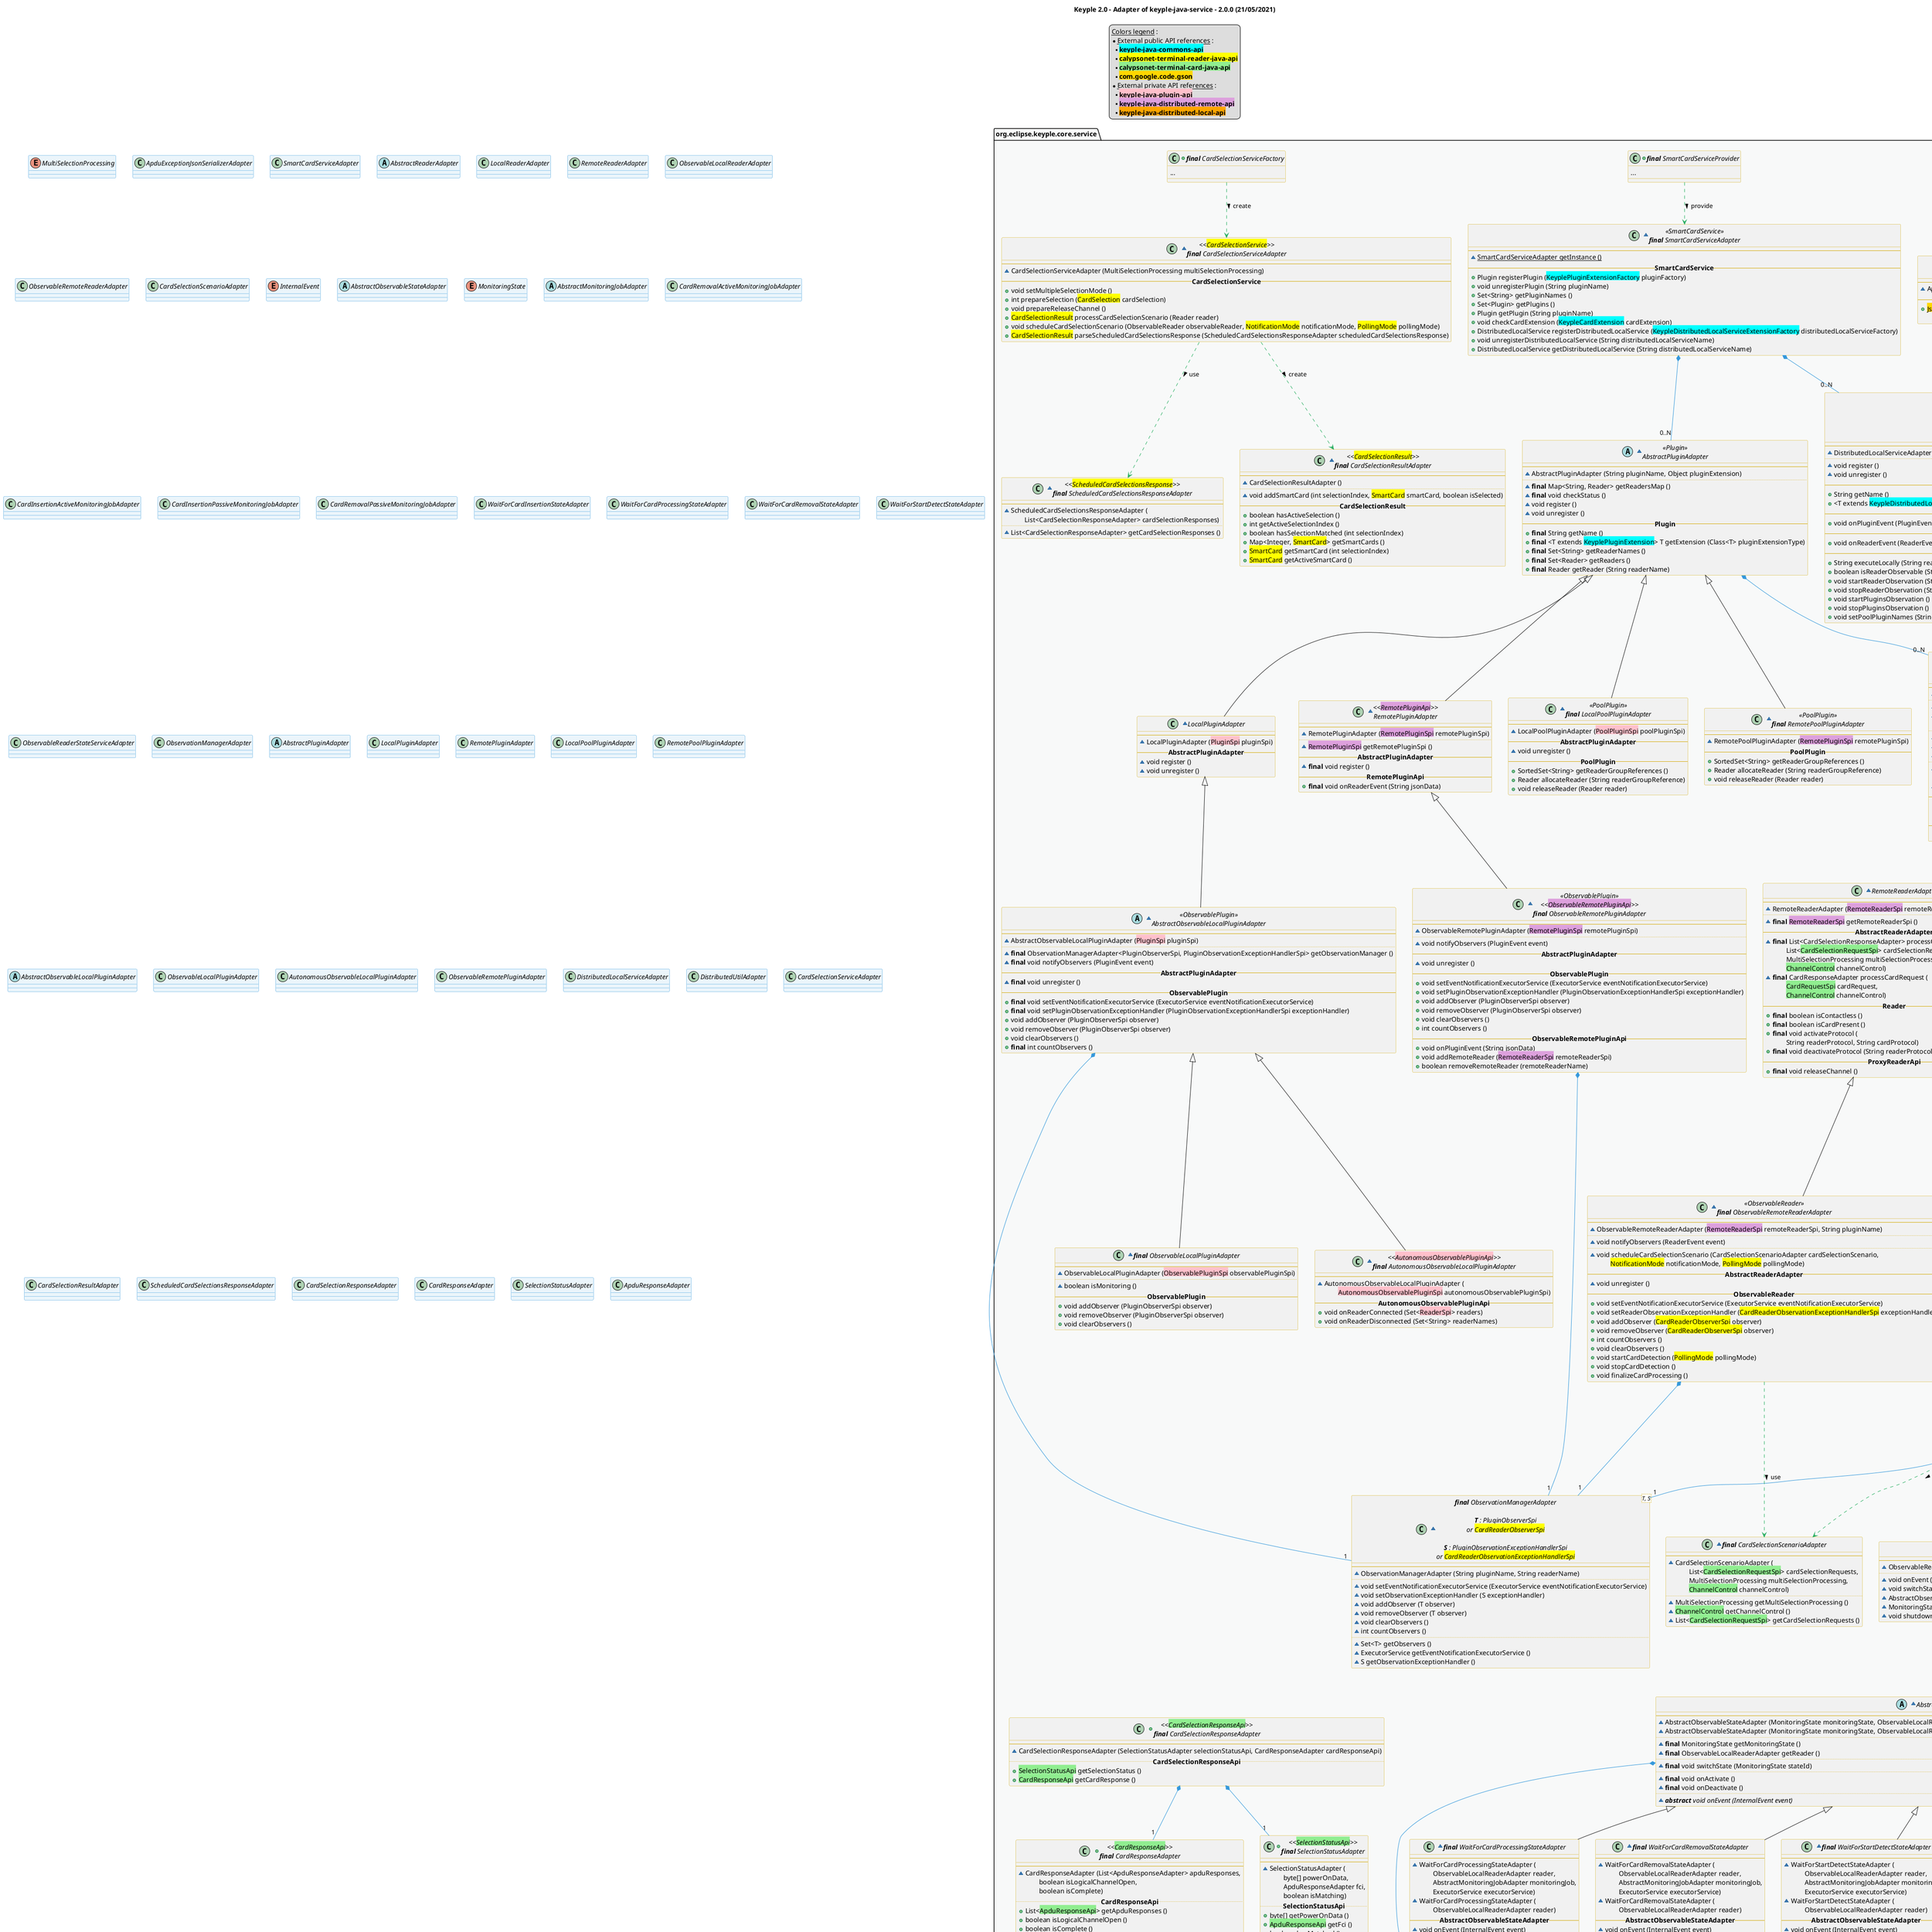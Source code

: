 @startuml
title
    Keyple 2.0 - Adapter of keyple-java-service - 2.0.0 (21/05/2021)
end title

' == THEME ==

'Couleurs issues de : https://htmlcolorcodes.com/fr/tableau-de-couleur/tableau-de-couleur-design-plat/
!define C_GREY1 F8F9F9
!define C_GREY2 F2F3F4
!define C_GREY3 E5E7E9
!define C_GREY4 D7DBDD
!define C_GREY5 CACFD2
!define C_GREY6 BDC3C7
!define C_LINK 3498DB
!define C_USE 27AE60

skinparam Shadowing false
skinparam ClassFontStyle italic
skinparam ClassBorderColor #D4AC0D
skinparam stereotypeABorderColor #A9DCDF
skinparam stereotypeIBorderColor #B4A7E5
skinparam stereotypeCBorderColor #ADD1B2
skinparam stereotypeEBorderColor #EB93DF
' Red
skinparam ClassBackgroundColor<<red>> #FDEDEC
skinparam ClassBorderColor<<red>> #E74C3C
hide <<red>> stereotype
' Purple
skinparam ClassBackgroundColor<<purple>> #F4ECF7
skinparam ClassBorderColor<<purple>> #8E44AD
hide <<purple>> stereotype
' blue
skinparam ClassBackgroundColor<<blue>> #EBF5FB
skinparam ClassBorderColor<<blue>> #3498DB
hide <<blue>> stereotype
' Green
skinparam ClassBackgroundColor<<green>> #E9F7EF
skinparam ClassBorderColor<<green>> #27AE60
hide <<green>> stereotype
' Grey
skinparam ClassBackgroundColor<<grey>> #EAECEE
skinparam ClassBorderColor<<grey>> #2C3E50
hide <<grey>> stereotype

' == CONTENT ==

legend top
    __Colors legend__ :
    * __External public API references__ :
    ** <back:cyan>**keyple-java-commons-api**</back>
    ** <back:yellow>**calypsonet-terminal-reader-java-api**</back>
    ** <back:lightGreen>**calypsonet-terminal-card-java-api**</back>
    ** <back:gold>**com.google.code.gson**</back>
    * __External private API references__ :
    ** <back:pink>**keyple-java-plugin-api**</back>
    ** <back:plum>**keyple-java-distributed-remote-api**</back>
    ** <back:orange>**keyple-java-distributed-local-api**</back>
end legend

package "org.eclipse.keyple.core.service" as service {
    ' SERVICE
    +class "**final** ServiceProperties" as ApiProperties {
        +{static} **final** String VERSION
    }
    +class "**final** SmartCardServiceProvider" as SmartCardServiceProvider {
        ...
    }
    ' ADAPTERS
    ~enum MultiSelectionProcessing {
        FIRST_MATCH
        PROCESS_ALL
    }
    ~class "<<<back:gold>JsonSerializer</back>>>\n**final** ApduExceptionJsonSerializerAdapter" as ApduExceptionJsonSerializerAdapter {
        --
        ~ApduExceptionJsonSerializerAdapter ()
        -- **JsonSerializer** --
        +<back:gold>JsonElement</back> serialize (<back:lightGreen>AbstractApduException</back> exception,
            \t<back:gold>Type</back> type, <back:gold>JsonSerializationContext</back> jsonSerializationContext)
    }
    ~class "<<SmartCardService>>\n**final** SmartCardServiceAdapter" as SmartCardServiceAdapter {
        --
        ~{static} SmartCardServiceAdapter getInstance ()
        -- **SmartCardService** --
        +Plugin registerPlugin (<back:cyan>KeyplePluginExtensionFactory</back> pluginFactory)
        +void unregisterPlugin (String pluginName)
        +Set<String> getPluginNames ()
        +Set<Plugin> getPlugins ()
        +Plugin getPlugin (String pluginName)
        +void checkCardExtension (<back:cyan>KeypleCardExtension</back> cardExtension)
        +DistributedLocalService registerDistributedLocalService (<back:cyan>KeypleDistributedLocalServiceExtensionFactory</back> distributedLocalServiceFactory)
        +void unregisterDistributedLocalService (String distributedLocalServiceName)
        +DistributedLocalService getDistributedLocalService (String distributedLocalServiceName)
    }
    ' PLUGIN
    ~abstract class "<<Plugin>>\nAbstractPluginAdapter" as AbstractPluginAdapter {
        --
        ~AbstractPluginAdapter (String pluginName, Object pluginExtension)
        ..
        ~**final** Map<String, Reader> getReadersMap ()
        ~**final** void checkStatus ()
        ~void register ()
        ~void unregister ()
        -- **Plugin** --
        +**final** String getName ()
        +**final** <T extends <back:cyan>KeyplePluginExtension</back>> T getExtension (Class<T> pluginExtensionType)
        +**final** Set<String> getReaderNames ()
        +**final** Set<Reader> getReaders ()
        +**final** Reader getReader (String readerName)
    }
    ~class LocalPluginAdapter extends AbstractPluginAdapter {
        --
        ~LocalPluginAdapter (<back:pink>PluginSpi</back> pluginSpi)
        -- **AbstractPluginAdapter** --
        ~void register ()
        ~void unregister ()
    }
    ~class "<<<back:plum>RemotePluginApi</back>>>\nRemotePluginAdapter" as RemotePluginAdapter extends AbstractPluginAdapter {
        --
        ~RemotePluginAdapter (<back:plum>RemotePluginSpi</back> remotePluginSpi)
        ..
        ~<back:plum>RemotePluginSpi</back> getRemotePluginSpi ()
        -- **AbstractPluginAdapter** --
        ~**final** void register ()
        -- **RemotePluginApi** --
        +**final** void onReaderEvent (String jsonData)
    }
    ' POOL PLUGINS
    ~class "<<PoolPlugin>>\n**final** LocalPoolPluginAdapter" as LocalPoolPluginAdapter extends AbstractPluginAdapter {
        --
        ~LocalPoolPluginAdapter (<back:pink>PoolPluginSpi</back> poolPluginSpi)
        -- **AbstractPluginAdapter** --
        ~void unregister ()
        -- **PoolPlugin** --
        +SortedSet<String> getReaderGroupReferences ()
        +Reader allocateReader (String readerGroupReference)
        +void releaseReader (Reader reader)
    }
    ~class "<<PoolPlugin>>\n**final** RemotePoolPluginAdapter" as RemotePoolPluginAdapter extends AbstractPluginAdapter {
        --
        ~RemotePoolPluginAdapter (<back:plum>RemotePluginSpi</back> remotePluginSpi)
        -- **PoolPlugin** --
        +SortedSet<String> getReaderGroupReferences ()
        +Reader allocateReader (String readerGroupReference)
        +void releaseReader (Reader reader)
    }
    ' OBSERVATION MANAGER
    ~class "**final** ObservationManagerAdapter\n\n**T** : PluginObserverSpi\nor <back:yellow>CardReaderObserverSpi</back>\n\n**S** : PluginObservationExceptionHandlerSpi\nor <back:yellow>CardReaderObservationExceptionHandlerSpi</back>" as ObservationManagerAdapter<T, S> {
        --
        ~ObservationManagerAdapter (String pluginName, String readerName)
        ..
        ~void setEventNotificationExecutorService (ExecutorService eventNotificationExecutorService)
        ~void setObservationExceptionHandler (S exceptionHandler)
        ~void addObserver (T observer)
        ~void removeObserver (T observer)
        ~void clearObservers ()
        ~int countObservers ()
        ..
        ~Set<T> getObservers ()
        ~ExecutorService getEventNotificationExecutorService ()
        ~S getObservationExceptionHandler ()
    }
    ' OBSERVABLE PLUGINS
    ~abstract class "<<ObservablePlugin>>\nAbstractObservableLocalPluginAdapter" as AbstractObservableLocalPluginAdapter extends LocalPluginAdapter {
        --
        ~AbstractObservableLocalPluginAdapter (<back:pink>PluginSpi</back> pluginSpi)
        ..
        ~**final** ObservationManagerAdapter<PluginObserverSpi, PluginObservationExceptionHandlerSpi> getObservationManager ()
        ~**final** void notifyObservers (PluginEvent event)
        -- **AbstractPluginAdapter** --
        ~**final** void unregister ()
        -- **ObservablePlugin** --
        +**final** void setEventNotificationExecutorService (ExecutorService eventNotificationExecutorService)
        +**final** void setPluginObservationExceptionHandler (PluginObservationExceptionHandlerSpi exceptionHandler)
        +void addObserver (PluginObserverSpi observer)
        +void removeObserver (PluginObserverSpi observer)
        +void clearObservers ()
        +**final** int countObservers ()
    }
    ~class "**final** ObservableLocalPluginAdapter" as ObservableLocalPluginAdapter extends AbstractObservableLocalPluginAdapter {
        --
        ~ObservableLocalPluginAdapter (<back:pink>ObservablePluginSpi</back> observablePluginSpi)
        ..
        ~boolean isMonitoring ()
        -- **ObservablePlugin** --
        +void addObserver (PluginObserverSpi observer)
        +void removeObserver (PluginObserverSpi observer)
        +void clearObservers ()
    }
    ~class "<<<back:pink>AutonomousObservablePluginApi</back>>>\n**final** AutonomousObservableLocalPluginAdapter" as AutonomousObservableLocalPluginAdapter extends AbstractObservableLocalPluginAdapter {
        --
        ~AutonomousObservableLocalPluginAdapter (
            \t<back:pink>AutonomousObservablePluginSpi</back> autonomousObservablePluginSpi)
        -- **AutonomousObservablePluginApi** --
        +void onReaderConnected (Set<<back:pink>ReaderSpi</back>> readers)
        +void onReaderDisconnected (Set<String> readerNames)
    }
    ~class "<<ObservablePlugin>>\n<<<back:plum>ObservableRemotePluginApi</back>>>\n**final** ObservableRemotePluginAdapter" as ObservableRemotePluginAdapter extends RemotePluginAdapter {
        --
        ~ObservableRemotePluginAdapter (<back:plum>RemotePluginSpi</back> remotePluginSpi)
        ..
        ~void notifyObservers (PluginEvent event)
        -- **AbstractPluginAdapter** --
        ~void unregister ()
        -- **ObservablePlugin** --
        +void setEventNotificationExecutorService (ExecutorService eventNotificationExecutorService)
        +void setPluginObservationExceptionHandler (PluginObservationExceptionHandlerSpi exceptionHandler)
        +void addObserver (PluginObserverSpi observer)
        +void removeObserver (PluginObserverSpi observer)
        +void clearObservers ()
        +int countObservers ()
        -- **ObservableRemotePluginApi** --
        +void onPluginEvent (String jsonData)
        +void addRemoteReader (<back:plum>RemoteReaderSpi</back> remoteReaderSpi)
        +boolean removeRemoteReader (remoteReaderName)
    }
    ' DISTRIBUTED LOCAL SERVICE
    ~class "<<DistributedLocalService>>\n<<PluginObserverSpi>>\n<<<back:yellow>CardReaderObserverSpi</back>>>\n<<<back:orange>LocalServiceApi</back>>>\n**final** DistributedLocalServiceAdapter" as DistributedLocalServiceAdapter {
        --
        ~DistributedLocalServiceAdapter (<back:orange>LocalServiceSpi</back> localServiceSpi)
        ..
        ~void register ()
        ~void unregister ()
        -- **DistributedLocalService** --
        +String getName ()
        +<T extends <back:cyan>KeypleDistributedLocalServiceExtension</back>> T getExtension (Class<T> distributedLocalServiceExtensionType)
        -- **PluginObserverSpi** --
        +void onPluginEvent (PluginEvent pluginEvent)
        -- **CardReaderObserverSpi** --
        +void onReaderEvent (ReaderEvent readerEvent)
        -- **LocalServiceApi** --
        +String executeLocally (String readerName, String jsonData)
        +boolean isReaderObservable (String readerName)
        +void startReaderObservation (String readerName)
        +void stopReaderObservation (String readerName)
        +void startPluginsObservation ()
        +void stopPluginsObservation ()
        +void setPoolPluginNames (String... poolPluginNames)
    }
    ~class "**final** DistributedUtilAdapter" as DistributedUtilAdapter {
        --
        ~{static} JsonObject executePluginServiceRemotely (
            \tJsonObject input, <back:plum>RemotePluginSpi</back> remotePluginSpi,
            \tString pluginName, Logger logger)
        ~{static} JsonObject executeReaderServiceRemotely (
            \tJsonObject input, <back:plum>RemoteReaderSpi</back> remoteReaderSpi,
            \tString readerName, String pluginName, Logger logger)
        ~{static} void throwRuntimeException (Exception e)
    }
    ' READERS
    ~abstract class "<<Reader>>\n<<<back:lightGreen>ProxyReaderApi</back>>>\nAbstractReaderAdapter" as AbstractReaderAdapter {
        --
        ~AbstractReaderAdapter (String readerName, Object readerExtension, String pluginName)
        ..
        ~**final** String getPluginName ()
        ~**final** List<CardSelectionResponseAdapter> transmitCardSelectionRequests (List<<back:lightGreen>CardSelectionRequestSpi</back>> cardSelectionRequests,
            \tMultiSelectionProcessing multiSelectionProcessing, <back:lightGreen>ChannelControl</back> channelControl)
        ..
        ~**final** void checkStatus ()
        ~**final** void register ()
        ~void unregister ()
        ..
        ~{abstract} **abstract** List<CardSelectionResponseAdapter> processCardSelectionRequests (List<<back:lightGreen>CardSelectionRequestSpi</back>> cardSelectionRequests,
            \tMultiSelectionProcessing multiSelectionProcessing, <back:lightGreen>ChannelControl</back> channelControl)
        ~{abstract} **abstract** CardResponseAdapter processCardRequest (<back:lightGreen>CardRequestSpi</back> cardRequest, <back:lightGreen>ChannelControl</back> channelControl)
        -- **Reader** --
        +**final** String getName ()
        +**final** <T extends <back:cyan>KeypleReaderExtension</back>> T getExtension (Class<T> readerExtensionType)
        -- **ProxyReaderApi** --
        +**final** <back:lightGreen>CardResponseApi</back> transmitCardRequest (<back:lightGreen>CardRequestSpi</back> cardRequest, <back:lightGreen>ChannelControl</back> channelControl)
    }
    ~class LocalReaderAdapter extends AbstractReaderAdapter {
        --
        ~LocalReaderAdapter (<back:pink>ReaderSpi</back> readerSpi, String pluginName)
        ..
        ~**final** <back:pink>ReaderSpi</back> getReaderSpi ()
        ~**final** boolean isLogicalChannelOpen ()
        ~**final** void closeLogicalAndPhysicalChannelsSilently ()
        -- **AbstractReaderAdapter** --
        ~void unregister ()
        ~**final** List<CardSelectionResponseAdapter> processCardSelectionRequests (
            \tList<<back:lightGreen>CardSelectionRequestSpi</back>> cardSelectionRequests,
            \tMultiSelectionProcessing multiSelectionProcessing,
            \t<back:lightGreen>ChannelControl</back> channelControl)
        ~**final** CardResponseAdapter processCardRequest (
            \t<back:lightGreen>CardRequestSpi</back> cardRequest,
            \t<back:lightGreen>ChannelControl</back> channelControl)
        -- **Reader** --
        +**final** boolean isContactless ()
        +boolean isCardPresent ()
        +**final** void activateProtocol (
            \tString readerProtocol, String cardProtocol)
        +**final** void deactivateProtocol (String readerProtocol)
        -- **ProxyReaderApi** --
        +**final** void releaseChannel ()
    }
    ~class RemoteReaderAdapter extends AbstractReaderAdapter {
        --
        ~RemoteReaderAdapter (<back:plum>RemoteReaderSpi</back> remoteReaderSpi, String pluginName)
        ..
        ~**final** <back:plum>RemoteReaderSpi</back> getRemoteReaderSpi ()
        -- **AbstractReaderAdapter** --
        ~**final** List<CardSelectionResponseAdapter> processCardSelectionRequests (
            \tList<<back:lightGreen>CardSelectionRequestSpi</back>> cardSelectionRequests,
            \tMultiSelectionProcessing multiSelectionProcessing,
            \t<back:lightGreen>ChannelControl</back> channelControl)
        ~**final** CardResponseAdapter processCardRequest (
            \t<back:lightGreen>CardRequestSpi</back> cardRequest,
            \t<back:lightGreen>ChannelControl</back> channelControl)
        -- **Reader** --
        +**final** boolean isContactless ()
        +**final** boolean isCardPresent ()
        +**final** void activateProtocol (
            \tString readerProtocol, String cardProtocol)
        +**final** void deactivateProtocol (String readerProtocol)
        -- **ProxyReaderApi** --
        +**final** void releaseChannel ()
    }
    ~class "**final** CardSelectionScenarioAdapter" as CardSelectionScenarioAdapter {
        --
        ~CardSelectionScenarioAdapter (
            \tList<<back:lightGreen>CardSelectionRequestSpi</back>> cardSelectionRequests,
            \tMultiSelectionProcessing multiSelectionProcessing,
            \t<back:lightGreen>ChannelControl</back> channelControl)
        ..
        ~MultiSelectionProcessing getMultiSelectionProcessing ()
        ~<back:lightGreen>ChannelControl</back> getChannelControl ()
        ~List<<back:lightGreen>CardSelectionRequestSpi</back>> getCardSelectionRequests ()
    }
    ~class "<<ObservableReader>>\n<<<back:pink>WaitForCardInsertionAutonomousReaderApi</back>>>\n<<<back:pink>WaitForCardRemovalAutonomousReaderApi</back>>>\n**final** ObservableLocalReaderAdapter" as ObservableLocalReaderAdapter extends LocalReaderAdapter {
        --
        ~ObservableLocalReaderAdapter (<back:pink>ObservableReaderSpi</back> observableReaderSpi, String pluginName)
        ..
        ~<back:pink>ObservableReaderSpi</back> getObservableReaderSpi ()
        ~<back:yellow>CardReaderObservationExceptionHandlerSpi</back> getObservationExceptionHandler ()
        ~<back:yellow>PollingMode</back> get<back:yellow>PollingMode</back> ()
        ~MonitoringState getCurrentMonitoringState ()
        ~boolean isCardPresentPing ()
        ..
        ~ReaderEvent processCardInserted ()
        ~void processCardRemoved ()
        ~void switchState (MonitoringState stateId)
        ~void notifyObservers (ReaderEvent event)
        ..
        ~void scheduleCardSelectionScenario (
            \tCardSelectionScenarioAdapter cardSelectionScenario, <back:yellow>NotificationMode</back> notificationMode, <back:yellow>PollingMode</back> pollingMode)
        -- **AbstractReaderAdapter** --
        ~void unregister ()
        -- **Reader** --
        +boolean isCardPresent ()
        -- **ObservableReader** --
        +void setEventNotificationExecutorService (ExecutorService eventNotificationExecutorService)
        +void setReaderObservationExceptionHandler (<back:yellow>CardReaderObservationExceptionHandlerSpi</back> exceptionHandler)
        +void addObserver (<back:yellow>CardReaderObserverSpi</back> observer)
        +void removeObserver (<back:yellow>CardReaderObserverSpi</back> observer)
        +int countObservers ()
        +void clearObservers ()
        +void startCardDetection (<back:yellow>PollingMode</back> pollingMode)
        +void stopCardDetection ()
        +void finalizeCardProcessing ()
        -- **WaitForCardInsertionAutonomousReaderApi** --
        +void onCardInserted ()
        -- **WaitForCardRemovalAutonomousReaderApi** --
        +void onCardRemoved ()
    }
    ~enum InternalEvent {
        CARD_INSERTED
        CARD_REMOVED
        SE_PROCESSED
        START_DETECT
        STOP_DETECT
        TIME_OUT
    }
    ~class "<<ObservableReader>>\n**final** ObservableRemoteReaderAdapter" as ObservableRemoteReaderAdapter extends RemoteReaderAdapter {
        --
        ~ObservableRemoteReaderAdapter (<back:plum>RemoteReaderSpi</back> remoteReaderSpi, String pluginName)
        ..
        ~void notifyObservers (ReaderEvent event)
        ..
        ~void scheduleCardSelectionScenario (CardSelectionScenarioAdapter cardSelectionScenario,
            \t<back:yellow>NotificationMode</back> notificationMode, <back:yellow>PollingMode</back> pollingMode)
        -- **AbstractReaderAdapter** --
        ~void unregister ()
        -- **ObservableReader** --
        +void setEventNotificationExecutorService (ExecutorService eventNotificationExecutorService)
        +void setReaderObservationExceptionHandler (<back:yellow>CardReaderObservationExceptionHandlerSpi</back> exceptionHandler)
        +void addObserver (<back:yellow>CardReaderObserverSpi</back> observer)
        +void removeObserver (<back:yellow>CardReaderObserverSpi</back> observer)
        +int countObservers ()
        +void clearObservers ()
        +void startCardDetection (<back:yellow>PollingMode</back> pollingMode)
        +void stopCardDetection ()
        +void finalizeCardProcessing ()
    }

    ' AUTOMATE
    ~class "**final** ObservableReaderStateServiceAdapter" as ObservableReaderStateServiceAdapter {
        --
        ~ObservableReaderStateServiceAdapter (ObservableLocalReaderAdapter reader)
        ..
        ~void onEvent (InternalEvent event)
        ~void switchState (MonitoringState stateId)
        ~AbstractObservableStateAdapter getCurrentState ()
        ~MonitoringState getCurrentMonitoringState ()
        ~void shutdown ()
    }
    ~abstract class AbstractObservableStateAdapter {
        --
        ~AbstractObservableStateAdapter (MonitoringState monitoringState, ObservableLocalReaderAdapter reader, AbstractMonitoringJobAdapter monitoringJob, ExecutorService executorService)
        ~AbstractObservableStateAdapter (MonitoringState monitoringState, ObservableLocalReaderAdapter reader)
        ..
        ~**final** MonitoringState getMonitoringState ()
        ~**final** ObservableLocalReaderAdapter getReader ()
        ..
        ~**final** void switchState (MonitoringState stateId)
        ..
        ~**final** void onActivate ()
        ~**final** void onDeactivate ()
        ..
        ~{abstract} **abstract** void onEvent (InternalEvent event)
    }
    ~enum MonitoringState {
        WAIT_FOR_START_DETECTION
        WAIT_FOR_SE_INSERTION
        WAIT_FOR_SE_PROCESSING
        WAIT_FOR_SE_REMOVAL
    }

    ~class "**final** WaitForCardInsertionStateAdapter" as WaitForCardInsertionStateAdapter extends AbstractObservableStateAdapter {
        --
        ~WaitForCardInsertionStateAdapter (
            \tObservableLocalReaderAdapter reader,
            \tAbstractMonitoringJobAdapter monitoringJob,
            \tExecutorService executorService)
        ~WaitForCardInsertionStateAdapter (
            \tObservableLocalReaderAdapter reader)
        -- **AbstractObservableStateAdapter** --
        ~void onEvent (InternalEvent event)
    }
    ~class "**final** WaitForCardProcessingStateAdapter" as WaitForCardProcessingStateAdapter extends AbstractObservableStateAdapter {
        --
        ~WaitForCardProcessingStateAdapter (
            \tObservableLocalReaderAdapter reader,
            \tAbstractMonitoringJobAdapter monitoringJob,
            \tExecutorService executorService)
        ~WaitForCardProcessingStateAdapter (
            \tObservableLocalReaderAdapter reader)
        -- **AbstractObservableStateAdapter** --
        ~void onEvent (InternalEvent event)
    }
    ~class "**final** WaitForCardRemovalStateAdapter" as WaitForCardRemovalStateAdapter extends AbstractObservableStateAdapter {
        --
        ~WaitForCardRemovalStateAdapter (
            \tObservableLocalReaderAdapter reader,
            \tAbstractMonitoringJobAdapter monitoringJob,
            \tExecutorService executorService)
        ~WaitForCardRemovalStateAdapter (
            \tObservableLocalReaderAdapter reader)
        -- **AbstractObservableStateAdapter** --
        ~void onEvent (InternalEvent event)
    }
    ~class "**final** WaitForStartDetectStateAdapter" as WaitForStartDetectStateAdapter extends AbstractObservableStateAdapter {
        --
        ~WaitForStartDetectStateAdapter (
            \tObservableLocalReaderAdapter reader,
            \tAbstractMonitoringJobAdapter monitoringJob,
            \tExecutorService executorService)
        ~WaitForStartDetectStateAdapter (
            \tObservableLocalReaderAdapter reader)
        -- **AbstractObservableStateAdapter** --
        ~void onEvent (InternalEvent event)
    }

    ~abstract class AbstractMonitoringJobAdapter {
        --
        ~AbstractMonitoringJobAdapter (ObservableLocalReaderAdapter reader)
        ..
        ~**final** ObservableLocalReaderAdapter getReader ()
        ..
        ~{abstract} **abstract** Runnable getMonitoringJob (AbstractObservableStateAdapter monitoringState)
        ~{abstract} **abstract** void stop ()
    }
    ~class "**final** CardRemovalActiveMonitoringJobAdapter" as CardRemovalActiveMonitoringJobAdapter extends AbstractMonitoringJobAdapter {
        --
        ~CardRemovalActiveMonitoringJobAdapter (
            \tObservableLocalReaderAdapter reader,
            \tlong cycleDurationMillis)
        -- **AbstractMonitoringJobAdapter** --
        ~Runnable getMonitoringJob (
            \tAbstractObservableStateAdapter monitoringState)
        ~void stop ()
    }
    ~class "**final** CardInsertionActiveMonitoringJobAdapter" as CardInsertionActiveMonitoringJobAdapter extends AbstractMonitoringJobAdapter {
        --
        ~CardInsertionActiveMonitoringJobAdapter (
            \tObservableLocalReaderAdapter reader,
            \tlong cycleDurationMillis,
            \tboolean monitorInsertion)
        -- **AbstractMonitoringJobAdapter** --
        ~Runnable getMonitoringJob (
            \tAbstractObservableStateAdapter monitoringState)
        ~void stop ()
    }
    ~class "**final** CardInsertionPassiveMonitoringJobAdapter" as CardInsertionPassiveMonitoringJobAdapter extends AbstractMonitoringJobAdapter {
        --
        ~CardInsertionPassiveMonitoringJobAdapter (
            \tObservableLocalReaderAdapter reader)
        -- **AbstractMonitoringJobAdapter** --
        ~Runnable getMonitoringJob (
            \tAbstractObservableStateAdapter monitoringState)
        ~void stop ()
    }
    ~class "**final** CardRemovalPassiveMonitoringJobAdapter" as CardRemovalPassiveMonitoringJobAdapter extends AbstractMonitoringJobAdapter {
        --
        ~CardRemovalPassiveMonitoringJobAdapter (
            \tObservableLocalReaderAdapter reader)
        -- **AbstractMonitoringJobAdapter** --
        ~Runnable getMonitoringJob (
            \tAbstractObservableStateAdapter monitoringState)
        ~void stop ()
    }

    ' SELECTION
    +class "**final** CardSelectionServiceFactory" as CardSelectionServiceFactory {
        ...
    }
    ' ADAPTERS
    ~class "<<<back:yellow>CardSelectionService</back>>>\n**final** CardSelectionServiceAdapter" as CardSelectionServiceAdapter {
        --
        ~CardSelectionServiceAdapter (MultiSelectionProcessing multiSelectionProcessing)
        -- **CardSelectionService** --
        +void setMultipleSelectionMode ()
        +int prepareSelection (<back:yellow>CardSelection</back> cardSelection)
        +void prepareReleaseChannel ()
        +<back:yellow>CardSelectionResult</back> processCardSelectionScenario (Reader reader)
        +void scheduleCardSelectionScenario (ObservableReader observableReader, <back:yellow>NotificationMode</back> notificationMode, <back:yellow>PollingMode</back> pollingMode)
        +<back:yellow>CardSelectionResult</back> parseScheduledCardSelectionsResponse (ScheduledCardSelectionsResponseAdapter scheduledCardSelectionsResponse)
    }
    ~class "<<<back:yellow>ScheduledCardSelectionsResponse</back>>>\n**final** ScheduledCardSelectionsResponseAdapter" as ScheduledCardSelectionsResponseAdapter {
        --
        ~ScheduledCardSelectionsResponseAdapter (
            \tList<CardSelectionResponseAdapter> cardSelectionResponses)
        ..
        ~List<CardSelectionResponseAdapter> getCardSelectionResponses ()
    }
    ~class "<<<back:yellow>CardSelectionResult</back>>>\n**final** CardSelectionResultAdapter" as CardSelectionResultAdapter {
        --
        ~CardSelectionResultAdapter ()
        ..
        ~void addSmartCard (int selectionIndex, <back:yellow>SmartCard</back> smartCard, boolean isSelected)
        -- **CardSelectionResult** --
        +boolean hasActiveSelection ()
        +int getActiveSelectionIndex ()
        +boolean hasSelectionMatched (int selectionIndex)
        +Map<Integer, <back:yellow>SmartCard</back>> getSmartCards ()
        +<back:yellow>SmartCard</back> getSmartCard (int selectionIndex)
        +<back:yellow>SmartCard</back> getActiveSmartCard ()
    }

    ' RESPONSE
    together {
        +class "<<<back:lightGreen>CardSelectionResponseApi</back>>>\n**final** CardSelectionResponseAdapter" as CardSelectionResponseAdapter {
            --
            ~CardSelectionResponseAdapter (SelectionStatusAdapter selectionStatusApi, CardResponseAdapter cardResponseApi)
            .. **CardSelectionResponseApi** ..
            +<back:lightGreen>SelectionStatusApi</back> getSelectionStatus ()
            +<back:lightGreen>CardResponseApi</back> getCardResponse ()
        }
        +class "<<<back:lightGreen>CardResponseApi</back>>>\n**final** CardResponseAdapter" as CardResponseAdapter {
            --
            ~CardResponseAdapter (List<ApduResponseAdapter> apduResponses,
                \tboolean isLogicalChannelOpen,
                \tboolean isComplete)
            .. **CardResponseApi** ..
            +List<<back:lightGreen>ApduResponseApi</back>> getApduResponses ()
            +boolean isLogicalChannelOpen ()
            +boolean isComplete ()
        }
        +class "<<<back:lightGreen>ApduResponseApi</back>>>\n**final** ApduResponseAdapter" as ApduResponseAdapter {
            --
            ~ApduResponseAdapter (byte[] bytes)
            .. **ApduResponseApi** ..
            +byte[] getBytes ()
            +byte[] getDataOut ()
            +int getStatusWord ()
        }
        +class "<<<back:lightGreen>SelectionStatusApi</back>>>\n**final** SelectionStatusAdapter" as SelectionStatusAdapter {
            --
            ~SelectionStatusAdapter (
                \tbyte[] powerOnData,
                \tApduResponseAdapter fci,
                \tboolean isMatching)
            .. **SelectionStatusApi** ..
            +byte[] getPowerOnData ()
            +<back:lightGreen>ApduResponseApi</back> getFci ()
            +boolean hasMatched ()
        }
    }
}

' Associations

SmartCardServiceProvider ..> SmartCardServiceAdapter #C_USE : provide >

SmartCardServiceAdapter *-- "0..N" AbstractPluginAdapter #C_LINK
SmartCardServiceAdapter *-- "0..N" DistributedLocalServiceAdapter #C_LINK

AbstractObservableLocalPluginAdapter *-- "1" ObservationManagerAdapter #C_LINK

ObservableRemotePluginAdapter *-- "1" ObservationManagerAdapter #C_LINK

ObservableLocalReaderAdapter +-- InternalEvent
ObservableLocalReaderAdapter *-- "1" ObservationManagerAdapter #C_LINK
ObservableLocalReaderAdapter "1" *--* "1" ObservableReaderStateServiceAdapter #C_LINK
ObservableLocalReaderAdapter ..> CardSelectionScenarioAdapter #C_USE : use >

ObservableReaderStateServiceAdapter *-- "1..N" AbstractObservableStateAdapter #C_LINK

AbstractObservableStateAdapter +-- MonitoringState
AbstractObservableStateAdapter *-- "1" MonitoringState #C_LINK
AbstractObservableStateAdapter *-- "1" ObservableLocalReaderAdapter #C_LINK
AbstractObservableStateAdapter *-- "0..1" AbstractMonitoringJobAdapter #C_LINK

AbstractMonitoringJobAdapter *-- "1" ObservableLocalReaderAdapter #C_LINK

AbstractPluginAdapter *-- "0..N" AbstractReaderAdapter #C_LINK

ObservableRemoteReaderAdapter *-- "1" ObservationManagerAdapter #C_LINK
ObservableRemoteReaderAdapter ..> CardSelectionScenarioAdapter #C_USE : use >

CardSelectionServiceFactory ..> CardSelectionServiceAdapter #C_USE : create >

CardSelectionServiceAdapter ..> CardSelectionResultAdapter #C_USE : create >
CardSelectionServiceAdapter ..> ScheduledCardSelectionsResponseAdapter #C_USE : use >

CardSelectionResponseAdapter *-- "1" CardResponseAdapter #C_LINK
CardSelectionResponseAdapter *-- "1" SelectionStatusAdapter #C_LINK

CardResponseAdapter *-- "1..N" ApduResponseAdapter #C_LINK

SelectionStatusAdapter *-- "0..1" ApduResponseAdapter  #C_LINK

' == LAYOUT ==

WaitForStartDetectStateAdapter -[hidden]- AbstractMonitoringJobAdapter
ObservationManagerAdapter -[hidden]- CardSelectionResponseAdapter

' == STYLE ==

package service #C_GREY1 {}

enum MultiSelectionProcessing <<blue>>

class ApduExceptionJsonSerializerAdapter <<blue>>
class SmartCardServiceAdapter <<blue>>
abstract class AbstractReaderAdapter <<blue>>
class LocalReaderAdapter <<blue>>
class RemoteReaderAdapter <<blue>>
class ObservableLocalReaderAdapter <<blue>>
class ObservableRemoteReaderAdapter <<blue>>
class CardSelectionScenarioAdapter <<blue>>
enum InternalEvent <<blue>>
abstract class AbstractObservableStateAdapter <<blue>>
enum MonitoringState <<blue>>
abstract class AbstractMonitoringJobAdapter <<blue>>
class CardRemovalActiveMonitoringJobAdapter <<blue>>
class CardInsertionActiveMonitoringJobAdapter <<blue>>
class CardInsertionPassiveMonitoringJobAdapter <<blue>>
class CardRemovalPassiveMonitoringJobAdapter <<blue>>
class WaitForCardInsertionStateAdapter <<blue>>
class WaitForCardProcessingStateAdapter <<blue>>
class WaitForCardRemovalStateAdapter <<blue>>
class WaitForStartDetectStateAdapter <<blue>>
class ObservableReaderStateServiceAdapter <<blue>>

class ObservationManagerAdapter <<blue>>

abstract class AbstractPluginAdapter <<blue>>
class LocalPluginAdapter <<blue>>
class RemotePluginAdapter <<blue>>
class LocalPoolPluginAdapter <<blue>>
class RemotePoolPluginAdapter <<blue>>
abstract class AbstractObservableLocalPluginAdapter <<blue>>
class ObservableLocalPluginAdapter <<blue>>
class AutonomousObservableLocalPluginAdapter <<blue>>
class ObservableRemotePluginAdapter <<blue>>

class DistributedLocalServiceAdapter <<blue>>
class DistributedUtilAdapter <<blue>>

class CardSelectionServiceAdapter <<blue>>
class CardSelectionResultAdapter <<blue>>
class ScheduledCardSelectionsResponseAdapter <<blue>>

class CardSelectionResponseAdapter <<blue>>
class CardResponseAdapter <<blue>>
class SelectionStatusAdapter <<blue>>
class ApduResponseAdapter <<blue>>

@enduml